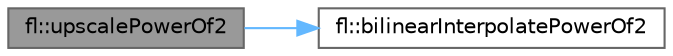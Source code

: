 digraph "fl::upscalePowerOf2"
{
 // INTERACTIVE_SVG=YES
 // LATEX_PDF_SIZE
  bgcolor="transparent";
  edge [fontname=Helvetica,fontsize=10,labelfontname=Helvetica,labelfontsize=10];
  node [fontname=Helvetica,fontsize=10,shape=box,height=0.2,width=0.4];
  rankdir="LR";
  Node1 [id="Node000001",label="fl::upscalePowerOf2",height=0.2,width=0.4,color="gray40", fillcolor="grey60", style="filled", fontcolor="black",tooltip="Performs bilinear interpolation for upscaling an image."];
  Node1 -> Node2 [id="edge1_Node000001_Node000002",color="steelblue1",style="solid",tooltip=" "];
  Node2 [id="Node000002",label="fl::bilinearInterpolatePowerOf2",height=0.2,width=0.4,color="grey40", fillcolor="white", style="filled",URL="$d4/d36/namespacefl_a31d30c7ed12b05422e7aa7f03c25fb07.html#a31d30c7ed12b05422e7aa7f03c25fb07",tooltip=" "];
}

